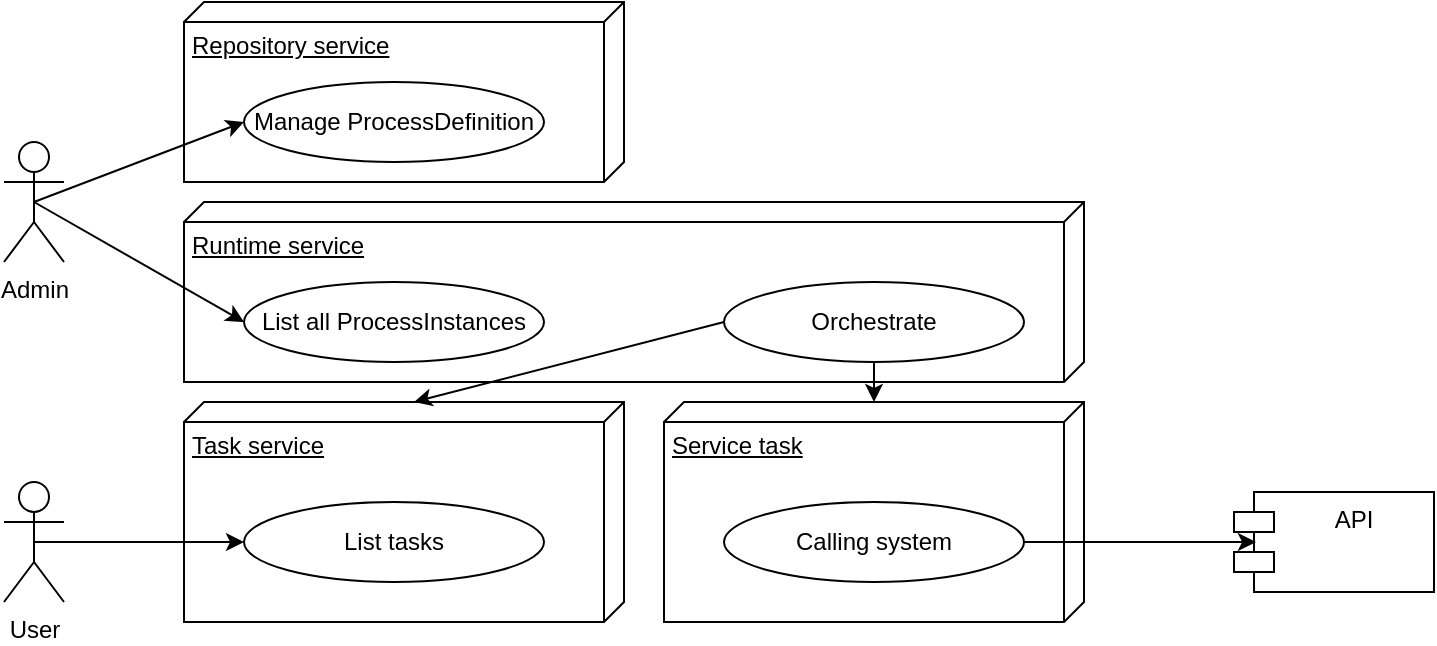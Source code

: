 <mxfile version="13.7.3" type="device"><diagram id="2PBnZPtfbORUd2K27QqG" name="Page-1"><mxGraphModel dx="786" dy="505" grid="1" gridSize="10" guides="1" tooltips="1" connect="1" arrows="1" fold="1" page="1" pageScale="1" pageWidth="850" pageHeight="1100" math="0" shadow="0"><root><mxCell id="0"/><mxCell id="1" parent="0"/><mxCell id="PjzAHGvgTcSG9XiMGNUe-1" value="User" style="shape=umlActor;verticalLabelPosition=bottom;verticalAlign=top;html=1;outlineConnect=0;" vertex="1" parent="1"><mxGeometry x="50" y="260" width="30" height="60" as="geometry"/></mxCell><mxCell id="PjzAHGvgTcSG9XiMGNUe-5" value="Task service" style="verticalAlign=top;align=left;spacingTop=8;spacingLeft=2;spacingRight=12;shape=cube;size=10;direction=south;fontStyle=4;html=1;" vertex="1" parent="1"><mxGeometry x="140" y="220" width="220" height="110" as="geometry"/></mxCell><mxCell id="PjzAHGvgTcSG9XiMGNUe-6" value="List tasks" style="ellipse;whiteSpace=wrap;html=1;" vertex="1" parent="1"><mxGeometry x="170" y="270" width="150" height="40" as="geometry"/></mxCell><mxCell id="PjzAHGvgTcSG9XiMGNUe-7" value="Service task" style="verticalAlign=top;align=left;spacingTop=8;spacingLeft=2;spacingRight=12;shape=cube;size=10;direction=south;fontStyle=4;html=1;" vertex="1" parent="1"><mxGeometry x="380" y="220" width="210" height="110" as="geometry"/></mxCell><mxCell id="PjzAHGvgTcSG9XiMGNUe-8" value="Calling system" style="ellipse;whiteSpace=wrap;html=1;" vertex="1" parent="1"><mxGeometry x="410" y="270" width="150" height="40" as="geometry"/></mxCell><mxCell id="PjzAHGvgTcSG9XiMGNUe-9" value="API" style="shape=module;align=left;spacingLeft=20;align=center;verticalAlign=top;" vertex="1" parent="1"><mxGeometry x="665" y="265" width="100" height="50" as="geometry"/></mxCell><mxCell id="PjzAHGvgTcSG9XiMGNUe-10" value="" style="endArrow=classic;html=1;exitX=1;exitY=0.5;exitDx=0;exitDy=0;entryX=0.11;entryY=0.5;entryDx=0;entryDy=0;entryPerimeter=0;" edge="1" parent="1" source="PjzAHGvgTcSG9XiMGNUe-8" target="PjzAHGvgTcSG9XiMGNUe-9"><mxGeometry width="50" height="50" relative="1" as="geometry"><mxPoint x="640" y="410" as="sourcePoint"/><mxPoint x="690" y="360" as="targetPoint"/></mxGeometry></mxCell><mxCell id="PjzAHGvgTcSG9XiMGNUe-11" value="" style="endArrow=classic;html=1;exitX=0.5;exitY=0.5;exitDx=0;exitDy=0;exitPerimeter=0;" edge="1" parent="1" source="PjzAHGvgTcSG9XiMGNUe-1" target="PjzAHGvgTcSG9XiMGNUe-6"><mxGeometry width="50" height="50" relative="1" as="geometry"><mxPoint x="70" y="286" as="sourcePoint"/><mxPoint x="280" y="370" as="targetPoint"/></mxGeometry></mxCell><mxCell id="PjzAHGvgTcSG9XiMGNUe-21" value="Repository service" style="verticalAlign=top;align=left;spacingTop=8;spacingLeft=2;spacingRight=12;shape=cube;size=10;direction=south;fontStyle=4;html=1;" vertex="1" parent="1"><mxGeometry x="140" y="20" width="220" height="90" as="geometry"/></mxCell><mxCell id="PjzAHGvgTcSG9XiMGNUe-12" value="Admin" style="shape=umlActor;verticalLabelPosition=bottom;verticalAlign=top;html=1;outlineConnect=0;" vertex="1" parent="1"><mxGeometry x="50" y="90" width="30" height="60" as="geometry"/></mxCell><mxCell id="PjzAHGvgTcSG9XiMGNUe-14" value="Manage ProcessDefinition" style="ellipse;whiteSpace=wrap;html=1;" vertex="1" parent="1"><mxGeometry x="170" y="60" width="150" height="40" as="geometry"/></mxCell><mxCell id="PjzAHGvgTcSG9XiMGNUe-15" value="" style="endArrow=classic;html=1;exitX=0.5;exitY=0.5;exitDx=0;exitDy=0;exitPerimeter=0;entryX=0;entryY=0.5;entryDx=0;entryDy=0;" edge="1" parent="1" target="PjzAHGvgTcSG9XiMGNUe-14" source="PjzAHGvgTcSG9XiMGNUe-12"><mxGeometry width="50" height="50" relative="1" as="geometry"><mxPoint x="65" y="90" as="sourcePoint"/><mxPoint x="280" y="170" as="targetPoint"/></mxGeometry></mxCell><mxCell id="PjzAHGvgTcSG9XiMGNUe-22" value="Runtime service" style="verticalAlign=top;align=left;spacingTop=8;spacingLeft=2;spacingRight=12;shape=cube;size=10;direction=south;fontStyle=4;html=1;" vertex="1" parent="1"><mxGeometry x="140" y="120" width="450" height="90" as="geometry"/></mxCell><mxCell id="PjzAHGvgTcSG9XiMGNUe-18" value="List all ProcessInstances" style="ellipse;whiteSpace=wrap;html=1;" vertex="1" parent="1"><mxGeometry x="170" y="160" width="150" height="40" as="geometry"/></mxCell><mxCell id="PjzAHGvgTcSG9XiMGNUe-19" value="" style="endArrow=classic;html=1;exitX=0.5;exitY=0.5;exitDx=0;exitDy=0;exitPerimeter=0;entryX=0;entryY=0.5;entryDx=0;entryDy=0;" edge="1" parent="1" source="PjzAHGvgTcSG9XiMGNUe-12" target="PjzAHGvgTcSG9XiMGNUe-18"><mxGeometry width="50" height="50" relative="1" as="geometry"><mxPoint x="75" y="140" as="sourcePoint"/><mxPoint x="197.383" y="112.804" as="targetPoint"/></mxGeometry></mxCell><mxCell id="PjzAHGvgTcSG9XiMGNUe-20" value="Orchestrate" style="ellipse;whiteSpace=wrap;html=1;" vertex="1" parent="1"><mxGeometry x="410" y="160" width="150" height="40" as="geometry"/></mxCell><mxCell id="PjzAHGvgTcSG9XiMGNUe-23" value="" style="endArrow=classic;html=1;exitX=0;exitY=0.5;exitDx=0;exitDy=0;entryX=0;entryY=0;entryDx=0;entryDy=105;entryPerimeter=0;" edge="1" parent="1" source="PjzAHGvgTcSG9XiMGNUe-20" target="PjzAHGvgTcSG9XiMGNUe-5"><mxGeometry width="50" height="50" relative="1" as="geometry"><mxPoint x="75" y="130" as="sourcePoint"/><mxPoint x="180" y="190" as="targetPoint"/></mxGeometry></mxCell><mxCell id="PjzAHGvgTcSG9XiMGNUe-24" value="" style="endArrow=classic;html=1;exitX=0.5;exitY=1;exitDx=0;exitDy=0;" edge="1" parent="1" source="PjzAHGvgTcSG9XiMGNUe-20" target="PjzAHGvgTcSG9XiMGNUe-7"><mxGeometry width="50" height="50" relative="1" as="geometry"><mxPoint x="420" y="190" as="sourcePoint"/><mxPoint x="265" y="230" as="targetPoint"/></mxGeometry></mxCell></root></mxGraphModel></diagram></mxfile>